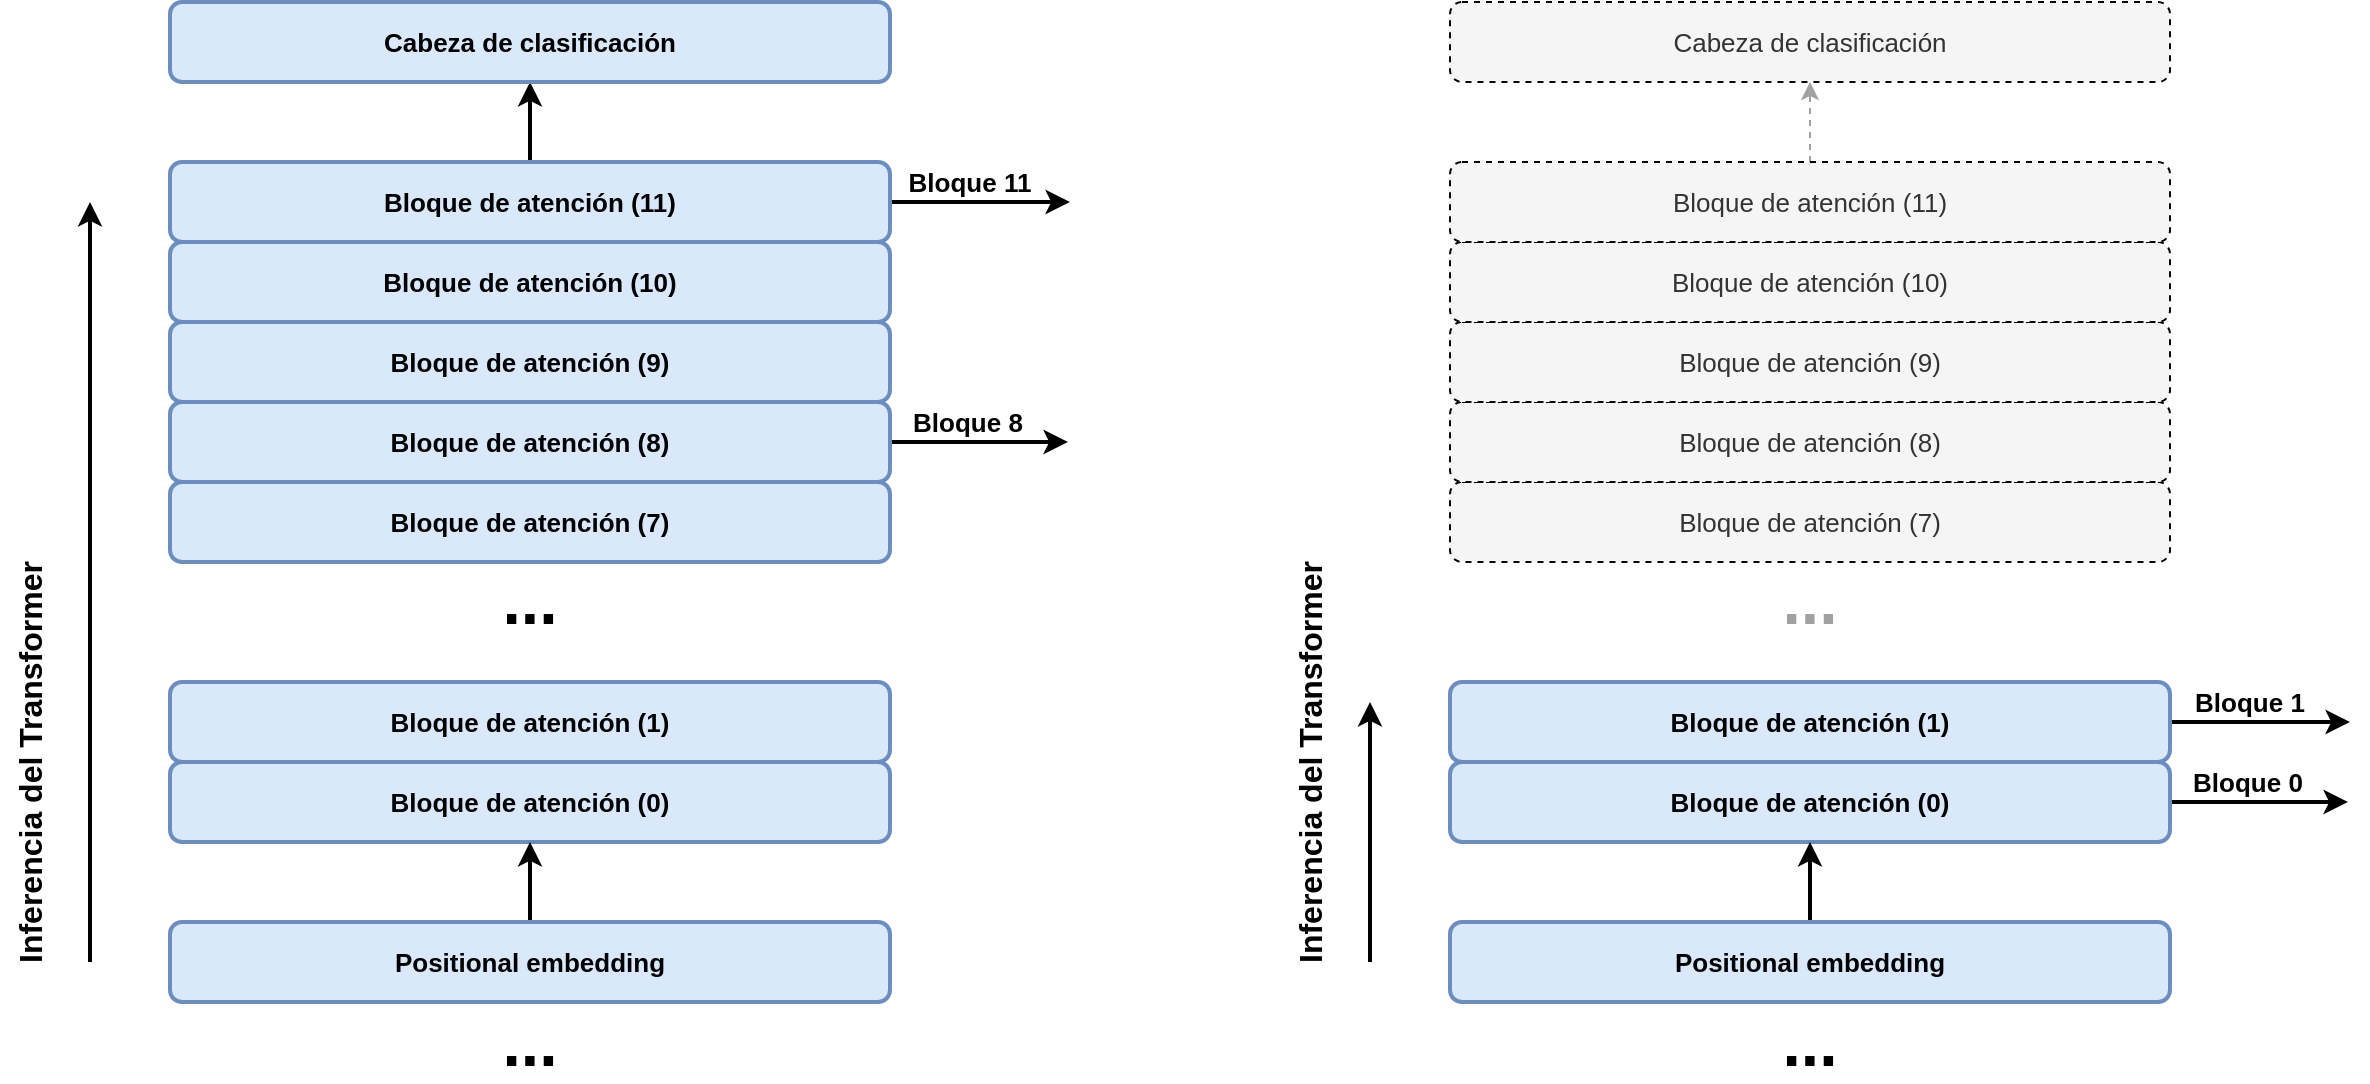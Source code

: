 <mxfile version="13.0.1" type="device"><diagram id="cpfKH3-d640ZVK5eRHx6" name="Página-1"><mxGraphModel dx="1422" dy="1991" grid="1" gridSize="10" guides="1" tooltips="1" connect="1" arrows="1" fold="1" page="1" pageScale="1" pageWidth="827" pageHeight="1169" math="0" shadow="0"><root><mxCell id="0"/><mxCell id="1" parent="0"/><mxCell id="twBU7n1OaXd0VASoZ5NU-5" style="edgeStyle=orthogonalEdgeStyle;rounded=0;orthogonalLoop=1;jettySize=auto;html=1;entryX=0;entryY=0.5;entryDx=0;entryDy=0;fontStyle=1;strokeWidth=2;fontSize=13;shadow=0;comic=0;" edge="1" parent="1"><mxGeometry relative="1" as="geometry"><mxPoint x="520" y="180" as="sourcePoint"/><mxPoint x="609" y="180" as="targetPoint"/></mxGeometry></mxCell><mxCell id="twBU7n1OaXd0VASoZ5NU-6" style="edgeStyle=orthogonalEdgeStyle;rounded=0;orthogonalLoop=1;jettySize=auto;html=1;entryX=0;entryY=0.5;entryDx=0;entryDy=0;fontStyle=1;strokeWidth=2;fontSize=13;shadow=0;comic=0;" edge="1" parent="1"><mxGeometry relative="1" as="geometry"><mxPoint x="520" y="60" as="sourcePoint"/><mxPoint x="610" y="60" as="targetPoint"/></mxGeometry></mxCell><mxCell id="twBU7n1OaXd0VASoZ5NU-1" value="Bloque de atención (0)" style="rounded=1;whiteSpace=wrap;html=1;fontStyle=1;strokeWidth=2;fontSize=13;shadow=0;comic=0;fillColor=#dae8fc;strokeColor=#6c8ebf;" vertex="1" parent="1"><mxGeometry x="160" y="340" width="360" height="40" as="geometry"/></mxCell><mxCell id="twBU7n1OaXd0VASoZ5NU-7" value="Bloque 11" style="text;html=1;strokeColor=none;fillColor=none;align=center;verticalAlign=middle;whiteSpace=wrap;rounded=0;fontStyle=1;strokeWidth=2;fontSize=13;shadow=0;comic=0;" vertex="1" parent="1"><mxGeometry x="520" y="40" width="80" height="20" as="geometry"/></mxCell><mxCell id="twBU7n1OaXd0VASoZ5NU-8" value="Bloque 8" style="text;html=1;strokeColor=none;fillColor=none;align=center;verticalAlign=middle;whiteSpace=wrap;rounded=0;fontStyle=1;strokeWidth=2;fontSize=13;shadow=0;comic=0;" vertex="1" parent="1"><mxGeometry x="529" y="160" width="60" height="20" as="geometry"/></mxCell><mxCell id="twBU7n1OaXd0VASoZ5NU-12" style="edgeStyle=orthogonalEdgeStyle;rounded=0;orthogonalLoop=1;jettySize=auto;html=1;entryX=0.5;entryY=1;entryDx=0;entryDy=0;fontStyle=1;strokeWidth=2;fontSize=13;shadow=0;comic=0;" edge="1" parent="1" source="twBU7n1OaXd0VASoZ5NU-9" target="twBU7n1OaXd0VASoZ5NU-1"><mxGeometry relative="1" as="geometry"/></mxCell><mxCell id="twBU7n1OaXd0VASoZ5NU-9" value="Positional embedding" style="rounded=1;whiteSpace=wrap;html=1;fontStyle=1;strokeWidth=2;fontSize=13;shadow=0;comic=0;fillColor=#dae8fc;strokeColor=#6c8ebf;" vertex="1" parent="1"><mxGeometry x="160" y="420" width="360" height="40" as="geometry"/></mxCell><mxCell id="twBU7n1OaXd0VASoZ5NU-79" value="Bloque de atención (1)" style="rounded=1;whiteSpace=wrap;html=1;fontStyle=1;strokeWidth=2;fontSize=13;shadow=0;comic=0;fillColor=#dae8fc;strokeColor=#6c8ebf;" vertex="1" parent="1"><mxGeometry x="160" y="300" width="360" height="40" as="geometry"/></mxCell><mxCell id="twBU7n1OaXd0VASoZ5NU-85" value="Bloque de atención (7)" style="rounded=1;whiteSpace=wrap;html=1;fontStyle=1;strokeWidth=2;fontSize=13;shadow=0;comic=0;fillColor=#dae8fc;strokeColor=#6c8ebf;" vertex="1" parent="1"><mxGeometry x="160" y="200" width="360" height="40" as="geometry"/></mxCell><mxCell id="twBU7n1OaXd0VASoZ5NU-86" value="Bloque de atención (8)" style="rounded=1;whiteSpace=wrap;html=1;fontStyle=1;strokeWidth=2;fontSize=13;shadow=0;comic=0;fillColor=#dae8fc;strokeColor=#6c8ebf;" vertex="1" parent="1"><mxGeometry x="160" y="160" width="360" height="40" as="geometry"/></mxCell><mxCell id="twBU7n1OaXd0VASoZ5NU-87" value="Bloque de atención (9)" style="rounded=1;whiteSpace=wrap;html=1;fontStyle=1;strokeWidth=2;fontSize=13;shadow=0;comic=0;fillColor=#dae8fc;strokeColor=#6c8ebf;" vertex="1" parent="1"><mxGeometry x="160" y="120" width="360" height="40" as="geometry"/></mxCell><mxCell id="twBU7n1OaXd0VASoZ5NU-88" value="Bloque de atención (10)" style="rounded=1;whiteSpace=wrap;html=1;fontStyle=1;strokeWidth=2;fontSize=13;shadow=0;comic=0;fillColor=#dae8fc;strokeColor=#6c8ebf;" vertex="1" parent="1"><mxGeometry x="160" y="80" width="360" height="40" as="geometry"/></mxCell><mxCell id="twBU7n1OaXd0VASoZ5NU-91" style="edgeStyle=orthogonalEdgeStyle;rounded=0;comic=0;orthogonalLoop=1;jettySize=auto;html=1;entryX=0.5;entryY=1;entryDx=0;entryDy=0;shadow=0;strokeWidth=2;fontSize=13;" edge="1" parent="1" source="twBU7n1OaXd0VASoZ5NU-89" target="twBU7n1OaXd0VASoZ5NU-90"><mxGeometry relative="1" as="geometry"/></mxCell><mxCell id="twBU7n1OaXd0VASoZ5NU-89" value="Bloque de atención (11)" style="rounded=1;whiteSpace=wrap;html=1;fontStyle=1;strokeWidth=2;fontSize=13;shadow=0;comic=0;fillColor=#dae8fc;strokeColor=#6c8ebf;" vertex="1" parent="1"><mxGeometry x="160" y="40" width="360" height="40" as="geometry"/></mxCell><mxCell id="twBU7n1OaXd0VASoZ5NU-90" value="Cabeza de clasificación" style="rounded=1;whiteSpace=wrap;html=1;fontStyle=1;strokeWidth=2;fontSize=13;shadow=0;comic=0;fillColor=#dae8fc;strokeColor=#6c8ebf;" vertex="1" parent="1"><mxGeometry x="160" y="-40" width="360" height="40" as="geometry"/></mxCell><mxCell id="twBU7n1OaXd0VASoZ5NU-92" value="&lt;b&gt;&lt;font style=&quot;font-size: 33px&quot;&gt;...&lt;/font&gt;&lt;/b&gt;" style="text;html=1;strokeColor=none;fillColor=none;align=center;verticalAlign=middle;whiteSpace=wrap;rounded=0;shadow=1;fontSize=13;" vertex="1" parent="1"><mxGeometry x="320" y="249" width="40" height="20" as="geometry"/></mxCell><mxCell id="twBU7n1OaXd0VASoZ5NU-93" value="" style="endArrow=classic;html=1;shadow=0;strokeWidth=2;fontSize=13;endSize=6;" edge="1" parent="1"><mxGeometry width="50" height="50" relative="1" as="geometry"><mxPoint x="120" y="440" as="sourcePoint"/><mxPoint x="120" y="60" as="targetPoint"/></mxGeometry></mxCell><mxCell id="twBU7n1OaXd0VASoZ5NU-94" value="Inferencia del Transformer" style="text;html=1;strokeColor=none;fillColor=none;align=center;verticalAlign=middle;whiteSpace=wrap;rounded=0;shadow=1;fontSize=16;rotation=-90;fontStyle=1" vertex="1" parent="1"><mxGeometry x="-30" y="330" width="240" height="20" as="geometry"/></mxCell><mxCell id="twBU7n1OaXd0VASoZ5NU-96" style="edgeStyle=orthogonalEdgeStyle;rounded=0;orthogonalLoop=1;jettySize=auto;html=1;entryX=0;entryY=0.5;entryDx=0;entryDy=0;fontStyle=1;strokeWidth=2;fontSize=13;shadow=0;comic=0;" edge="1" parent="1"><mxGeometry relative="1" as="geometry"><mxPoint x="1160" y="360" as="sourcePoint"/><mxPoint x="1249" y="360" as="targetPoint"/></mxGeometry></mxCell><mxCell id="twBU7n1OaXd0VASoZ5NU-97" style="edgeStyle=orthogonalEdgeStyle;rounded=0;orthogonalLoop=1;jettySize=auto;html=1;entryX=0;entryY=0.5;entryDx=0;entryDy=0;fontStyle=1;strokeWidth=2;fontSize=13;shadow=0;comic=0;" edge="1" parent="1"><mxGeometry relative="1" as="geometry"><mxPoint x="1160" y="320" as="sourcePoint"/><mxPoint x="1250" y="320" as="targetPoint"/></mxGeometry></mxCell><mxCell id="twBU7n1OaXd0VASoZ5NU-98" value="Bloque de atención (0)" style="rounded=1;whiteSpace=wrap;html=1;fontStyle=1;strokeWidth=2;fontSize=13;shadow=0;comic=0;fillColor=#dae8fc;strokeColor=#6c8ebf;" vertex="1" parent="1"><mxGeometry x="800" y="340" width="360" height="40" as="geometry"/></mxCell><mxCell id="twBU7n1OaXd0VASoZ5NU-99" value="Bloque 1" style="text;html=1;strokeColor=none;fillColor=none;align=center;verticalAlign=middle;whiteSpace=wrap;rounded=0;fontStyle=1;strokeWidth=2;fontSize=13;shadow=0;comic=0;" vertex="1" parent="1"><mxGeometry x="1160" y="300" width="80" height="20" as="geometry"/></mxCell><mxCell id="twBU7n1OaXd0VASoZ5NU-100" value="Bloque 0" style="text;html=1;strokeColor=none;fillColor=none;align=center;verticalAlign=middle;whiteSpace=wrap;rounded=0;fontStyle=1;strokeWidth=2;fontSize=13;shadow=0;comic=0;" vertex="1" parent="1"><mxGeometry x="1169" y="340" width="60" height="20" as="geometry"/></mxCell><mxCell id="twBU7n1OaXd0VASoZ5NU-101" style="edgeStyle=orthogonalEdgeStyle;rounded=0;orthogonalLoop=1;jettySize=auto;html=1;entryX=0.5;entryY=1;entryDx=0;entryDy=0;fontStyle=1;strokeWidth=2;fontSize=13;shadow=0;comic=0;" edge="1" parent="1" source="twBU7n1OaXd0VASoZ5NU-102" target="twBU7n1OaXd0VASoZ5NU-98"><mxGeometry relative="1" as="geometry"/></mxCell><mxCell id="twBU7n1OaXd0VASoZ5NU-102" value="Positional embedding" style="rounded=1;whiteSpace=wrap;html=1;fontStyle=1;strokeWidth=2;fontSize=13;shadow=0;comic=0;fillColor=#dae8fc;strokeColor=#6c8ebf;" vertex="1" parent="1"><mxGeometry x="800" y="420" width="360" height="40" as="geometry"/></mxCell><mxCell id="twBU7n1OaXd0VASoZ5NU-103" value="Bloque de atención (1)" style="rounded=1;whiteSpace=wrap;html=1;fontStyle=1;strokeWidth=2;fontSize=13;shadow=0;comic=0;fillColor=#dae8fc;strokeColor=#6c8ebf;" vertex="1" parent="1"><mxGeometry x="800" y="300" width="360" height="40" as="geometry"/></mxCell><mxCell id="twBU7n1OaXd0VASoZ5NU-104" value="Bloque de atención (7)" style="rounded=1;whiteSpace=wrap;html=1;fontStyle=0;strokeWidth=1;fontSize=13;shadow=0;comic=0;fillColor=#f5f5f5;dashed=1;strokeColor=#000000;fontColor=#333333;" vertex="1" parent="1"><mxGeometry x="800" y="200" width="360" height="40" as="geometry"/></mxCell><mxCell id="twBU7n1OaXd0VASoZ5NU-105" value="Bloque de atención (8)" style="rounded=1;whiteSpace=wrap;html=1;fontStyle=0;strokeWidth=1;fontSize=13;shadow=0;comic=0;fillColor=#f5f5f5;dashed=1;strokeColor=#000000;fontColor=#333333;" vertex="1" parent="1"><mxGeometry x="800" y="160" width="360" height="40" as="geometry"/></mxCell><mxCell id="twBU7n1OaXd0VASoZ5NU-106" value="Bloque de atención (9)" style="rounded=1;whiteSpace=wrap;html=1;fontStyle=0;strokeWidth=1;fontSize=13;shadow=0;comic=0;fillColor=#f5f5f5;dashed=1;strokeColor=#000000;fontColor=#333333;" vertex="1" parent="1"><mxGeometry x="800" y="120" width="360" height="40" as="geometry"/></mxCell><mxCell id="twBU7n1OaXd0VASoZ5NU-107" value="Bloque de atención (10)" style="rounded=1;whiteSpace=wrap;html=1;fontStyle=0;strokeWidth=1;fontSize=13;shadow=0;comic=0;fillColor=#f5f5f5;dashed=1;strokeColor=#000000;fontColor=#333333;" vertex="1" parent="1"><mxGeometry x="800" y="80" width="360" height="40" as="geometry"/></mxCell><mxCell id="twBU7n1OaXd0VASoZ5NU-108" style="edgeStyle=orthogonalEdgeStyle;rounded=0;comic=0;orthogonalLoop=1;jettySize=auto;html=1;entryX=0.5;entryY=1;entryDx=0;entryDy=0;shadow=0;strokeWidth=1;fontSize=13;dashed=1;fillColor=#f5f5f5;strokeColor=#A1A1A1;fontStyle=0;" edge="1" parent="1" source="twBU7n1OaXd0VASoZ5NU-109" target="twBU7n1OaXd0VASoZ5NU-110"><mxGeometry relative="1" as="geometry"/></mxCell><mxCell id="twBU7n1OaXd0VASoZ5NU-109" value="Bloque de atención (11)" style="rounded=1;whiteSpace=wrap;html=1;fontStyle=0;strokeWidth=1;fontSize=13;shadow=0;comic=0;fillColor=#f5f5f5;dashed=1;strokeColor=#000000;fontColor=#333333;" vertex="1" parent="1"><mxGeometry x="800" y="40" width="360" height="40" as="geometry"/></mxCell><mxCell id="twBU7n1OaXd0VASoZ5NU-110" value="Cabeza de clasificación" style="rounded=1;whiteSpace=wrap;html=1;fontStyle=0;strokeWidth=1;fontSize=13;shadow=0;comic=0;fillColor=#f5f5f5;dashed=1;strokeColor=#000000;fontColor=#333333;" vertex="1" parent="1"><mxGeometry x="800" y="-40" width="360" height="40" as="geometry"/></mxCell><mxCell id="twBU7n1OaXd0VASoZ5NU-111" value="&lt;span&gt;&lt;font style=&quot;font-size: 33px&quot;&gt;...&lt;/font&gt;&lt;/span&gt;" style="text;html=1;align=center;verticalAlign=middle;whiteSpace=wrap;rounded=0;shadow=1;fontSize=13;dashed=1;strokeWidth=1;fontStyle=1;fontColor=#A1A1A1;" vertex="1" parent="1"><mxGeometry x="960" y="249" width="40" height="20" as="geometry"/></mxCell><mxCell id="twBU7n1OaXd0VASoZ5NU-112" value="" style="endArrow=classic;html=1;shadow=0;strokeWidth=2;fontSize=13;" edge="1" parent="1"><mxGeometry width="50" height="50" relative="1" as="geometry"><mxPoint x="760" y="440" as="sourcePoint"/><mxPoint x="760" y="310" as="targetPoint"/></mxGeometry></mxCell><mxCell id="twBU7n1OaXd0VASoZ5NU-113" value="Inferencia del Transformer" style="text;html=1;strokeColor=none;fillColor=none;align=center;verticalAlign=middle;whiteSpace=wrap;rounded=0;shadow=1;fontSize=16;rotation=-90;fontStyle=1" vertex="1" parent="1"><mxGeometry x="610" y="330" width="240" height="20" as="geometry"/></mxCell><mxCell id="twBU7n1OaXd0VASoZ5NU-114" value="&lt;b&gt;&lt;font style=&quot;font-size: 33px&quot;&gt;...&lt;/font&gt;&lt;/b&gt;" style="text;html=1;strokeColor=none;fillColor=none;align=center;verticalAlign=middle;whiteSpace=wrap;rounded=0;shadow=1;fontSize=13;" vertex="1" parent="1"><mxGeometry x="320" y="470" width="40" height="20" as="geometry"/></mxCell><mxCell id="twBU7n1OaXd0VASoZ5NU-115" value="&lt;b&gt;&lt;font style=&quot;font-size: 33px&quot;&gt;...&lt;/font&gt;&lt;/b&gt;" style="text;html=1;strokeColor=none;fillColor=none;align=center;verticalAlign=middle;whiteSpace=wrap;rounded=0;shadow=1;fontSize=13;" vertex="1" parent="1"><mxGeometry x="960" y="470" width="40" height="20" as="geometry"/></mxCell></root></mxGraphModel></diagram></mxfile>